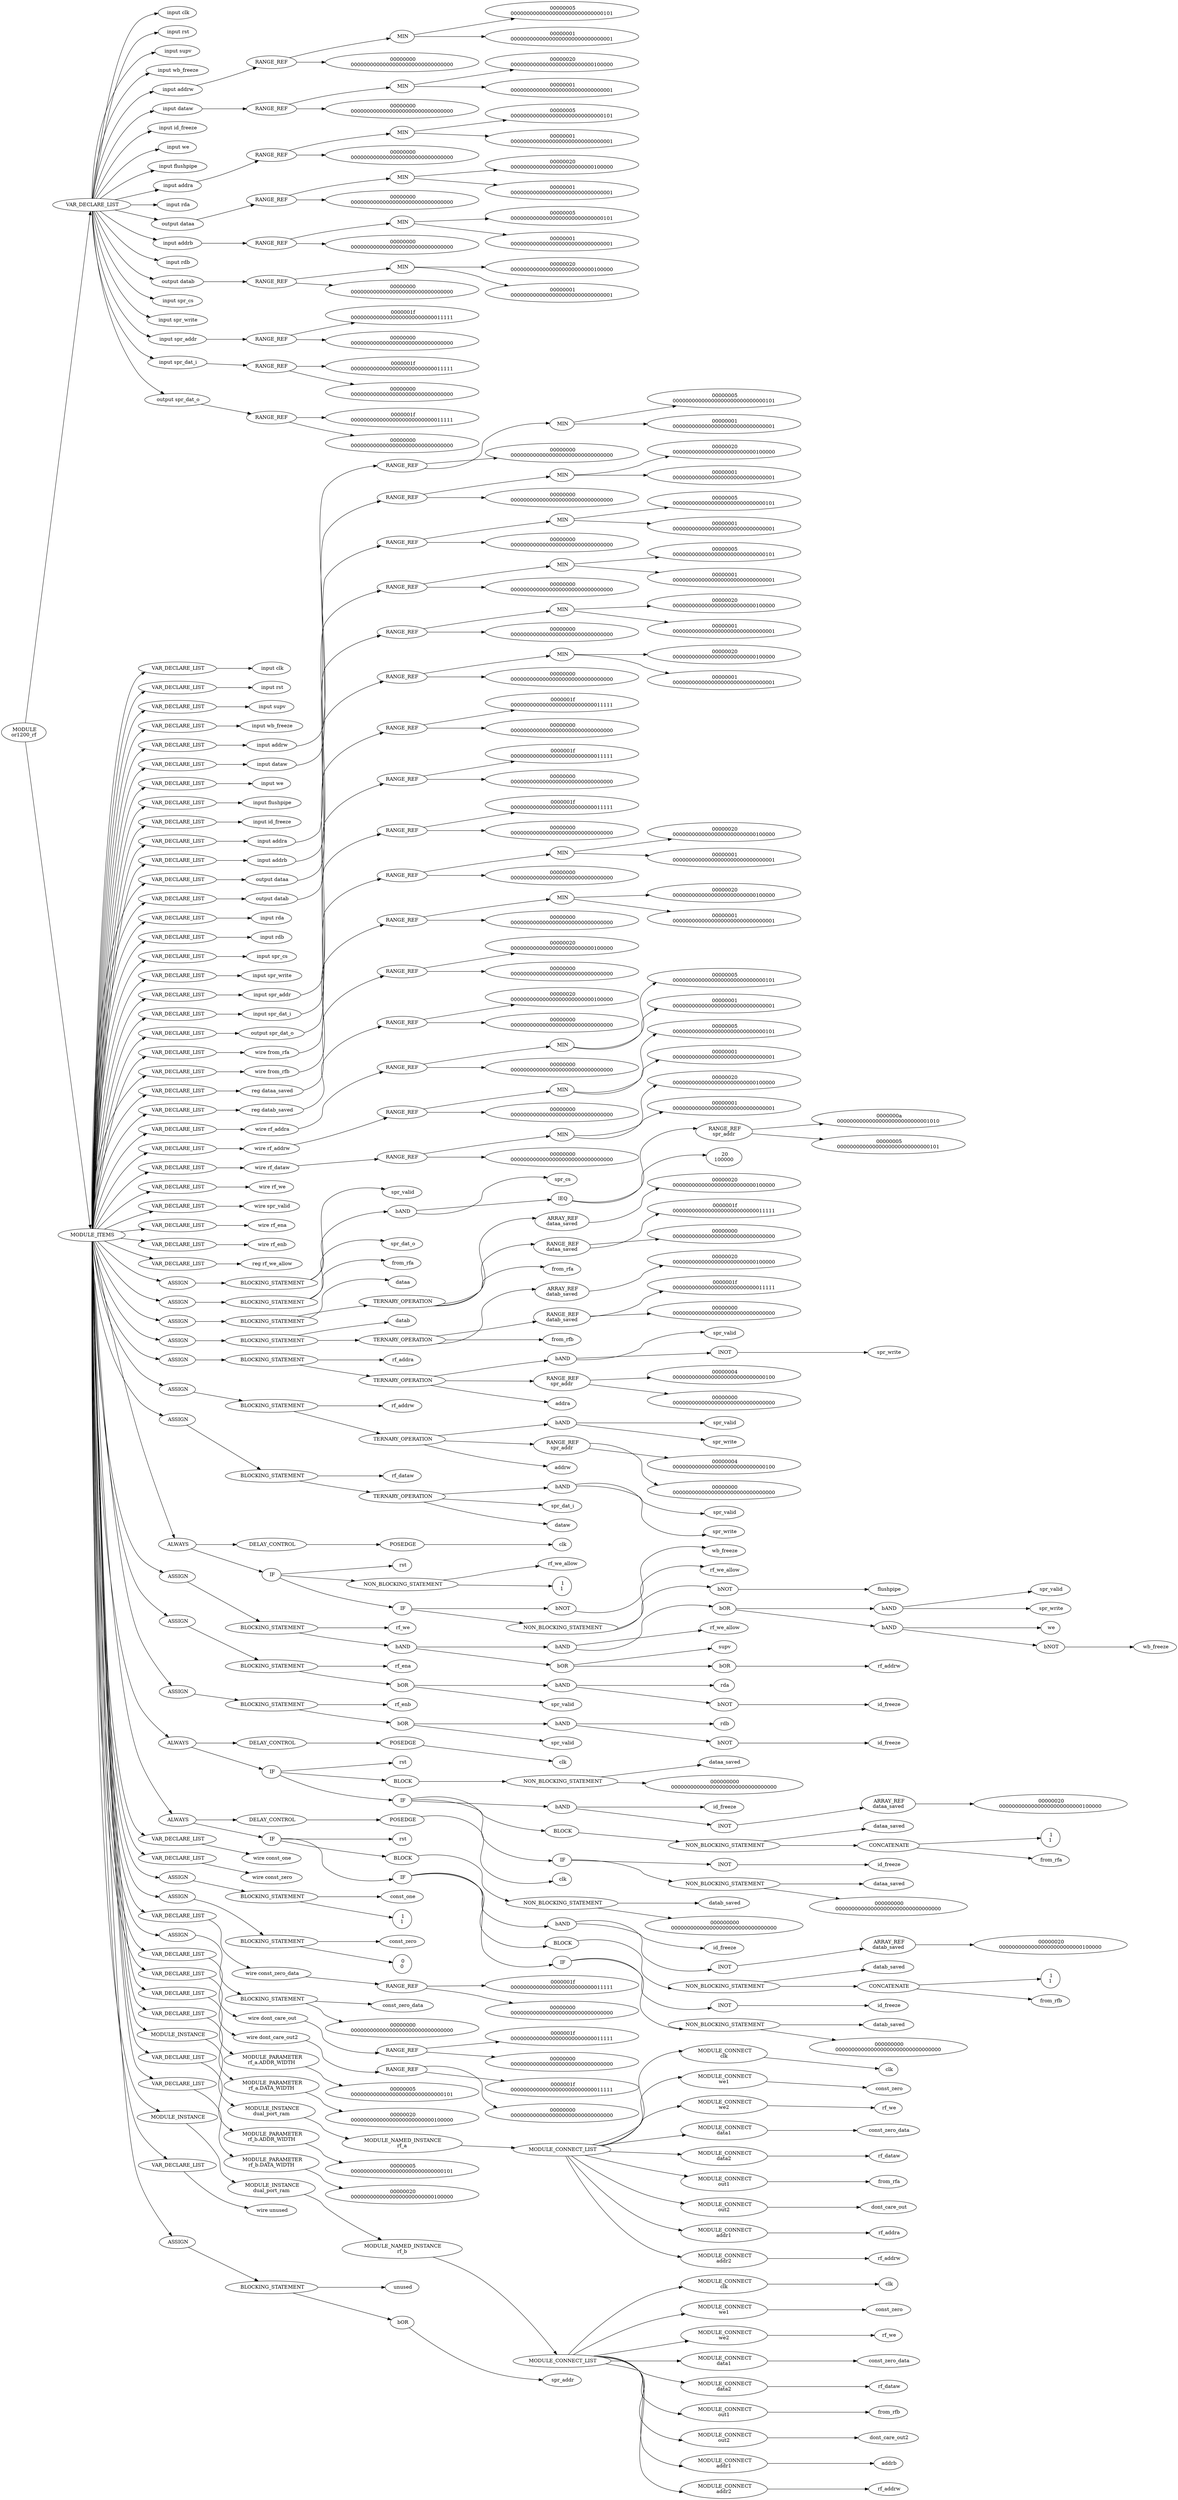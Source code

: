 digraph G {	
rankdir=LR;	
ranksep=.25;
	0 [label=< MODULE<br/>or1200_rf>];
	1 [label=< VAR_DECLARE_LIST>];
	0 -> 1;
	2 [label=< input clk>];
	1 -> 2;
	3 [label=< input rst>];
	1 -> 3;
	4 [label=< input supv>];
	1 -> 4;
	5 [label=< input wb_freeze>];
	1 -> 5;
	6 [label=< input addrw>];
	1 -> 6;
	7 [label=<RANGE_REF>];
	6 -> 7;
	8 [label=< MIN>];
	7 -> 8;
	9 [label=< 00000005<br/>00000000000000000000000000000101>];
	8 -> 9;
	10 [label=< 00000001<br/>00000000000000000000000000000001>];
	8 -> 10;
	11 [label=< 00000000<br/>00000000000000000000000000000000>];
	7 -> 11;
	12 [label=< input dataw>];
	1 -> 12;
	13 [label=<RANGE_REF>];
	12 -> 13;
	14 [label=< MIN>];
	13 -> 14;
	15 [label=< 00000020<br/>00000000000000000000000000100000>];
	14 -> 15;
	16 [label=< 00000001<br/>00000000000000000000000000000001>];
	14 -> 16;
	17 [label=< 00000000<br/>00000000000000000000000000000000>];
	13 -> 17;
	18 [label=< input id_freeze>];
	1 -> 18;
	19 [label=< input we>];
	1 -> 19;
	20 [label=< input flushpipe>];
	1 -> 20;
	21 [label=< input addra>];
	1 -> 21;
	22 [label=<RANGE_REF>];
	21 -> 22;
	23 [label=< MIN>];
	22 -> 23;
	24 [label=< 00000005<br/>00000000000000000000000000000101>];
	23 -> 24;
	25 [label=< 00000001<br/>00000000000000000000000000000001>];
	23 -> 25;
	26 [label=< 00000000<br/>00000000000000000000000000000000>];
	22 -> 26;
	27 [label=< input rda>];
	1 -> 27;
	28 [label=< output dataa>];
	1 -> 28;
	29 [label=<RANGE_REF>];
	28 -> 29;
	30 [label=< MIN>];
	29 -> 30;
	31 [label=< 00000020<br/>00000000000000000000000000100000>];
	30 -> 31;
	32 [label=< 00000001<br/>00000000000000000000000000000001>];
	30 -> 32;
	33 [label=< 00000000<br/>00000000000000000000000000000000>];
	29 -> 33;
	34 [label=< input addrb>];
	1 -> 34;
	35 [label=<RANGE_REF>];
	34 -> 35;
	36 [label=< MIN>];
	35 -> 36;
	37 [label=< 00000005<br/>00000000000000000000000000000101>];
	36 -> 37;
	38 [label=< 00000001<br/>00000000000000000000000000000001>];
	36 -> 38;
	39 [label=< 00000000<br/>00000000000000000000000000000000>];
	35 -> 39;
	40 [label=< input rdb>];
	1 -> 40;
	41 [label=< output datab>];
	1 -> 41;
	42 [label=<RANGE_REF>];
	41 -> 42;
	43 [label=< MIN>];
	42 -> 43;
	44 [label=< 00000020<br/>00000000000000000000000000100000>];
	43 -> 44;
	45 [label=< 00000001<br/>00000000000000000000000000000001>];
	43 -> 45;
	46 [label=< 00000000<br/>00000000000000000000000000000000>];
	42 -> 46;
	47 [label=< input spr_cs>];
	1 -> 47;
	48 [label=< input spr_write>];
	1 -> 48;
	49 [label=< input spr_addr>];
	1 -> 49;
	50 [label=<RANGE_REF>];
	49 -> 50;
	51 [label=< 0000001f<br/>00000000000000000000000000011111>];
	50 -> 51;
	52 [label=< 00000000<br/>00000000000000000000000000000000>];
	50 -> 52;
	53 [label=< input spr_dat_i>];
	1 -> 53;
	54 [label=<RANGE_REF>];
	53 -> 54;
	55 [label=< 0000001f<br/>00000000000000000000000000011111>];
	54 -> 55;
	56 [label=< 00000000<br/>00000000000000000000000000000000>];
	54 -> 56;
	57 [label=< output spr_dat_o>];
	1 -> 57;
	58 [label=<RANGE_REF>];
	57 -> 58;
	59 [label=< 0000001f<br/>00000000000000000000000000011111>];
	58 -> 59;
	60 [label=< 00000000<br/>00000000000000000000000000000000>];
	58 -> 60;
	61 [label=< MODULE_ITEMS>];
	0 -> 61;
	62 [label=< VAR_DECLARE_LIST>];
	61 -> 62;
	63 [label=< input clk>];
	62 -> 63;
	64 [label=< VAR_DECLARE_LIST>];
	61 -> 64;
	65 [label=< input rst>];
	64 -> 65;
	66 [label=< VAR_DECLARE_LIST>];
	61 -> 66;
	67 [label=< input supv>];
	66 -> 67;
	68 [label=< VAR_DECLARE_LIST>];
	61 -> 68;
	69 [label=< input wb_freeze>];
	68 -> 69;
	70 [label=< VAR_DECLARE_LIST>];
	61 -> 70;
	71 [label=< input addrw>];
	70 -> 71;
	72 [label=<RANGE_REF>];
	71 -> 72;
	73 [label=< MIN>];
	72 -> 73;
	74 [label=< 00000005<br/>00000000000000000000000000000101>];
	73 -> 74;
	75 [label=< 00000001<br/>00000000000000000000000000000001>];
	73 -> 75;
	76 [label=< 00000000<br/>00000000000000000000000000000000>];
	72 -> 76;
	77 [label=< VAR_DECLARE_LIST>];
	61 -> 77;
	78 [label=< input dataw>];
	77 -> 78;
	79 [label=<RANGE_REF>];
	78 -> 79;
	80 [label=< MIN>];
	79 -> 80;
	81 [label=< 00000020<br/>00000000000000000000000000100000>];
	80 -> 81;
	82 [label=< 00000001<br/>00000000000000000000000000000001>];
	80 -> 82;
	83 [label=< 00000000<br/>00000000000000000000000000000000>];
	79 -> 83;
	84 [label=< VAR_DECLARE_LIST>];
	61 -> 84;
	85 [label=< input we>];
	84 -> 85;
	86 [label=< VAR_DECLARE_LIST>];
	61 -> 86;
	87 [label=< input flushpipe>];
	86 -> 87;
	88 [label=< VAR_DECLARE_LIST>];
	61 -> 88;
	89 [label=< input id_freeze>];
	88 -> 89;
	90 [label=< VAR_DECLARE_LIST>];
	61 -> 90;
	91 [label=< input addra>];
	90 -> 91;
	92 [label=<RANGE_REF>];
	91 -> 92;
	93 [label=< MIN>];
	92 -> 93;
	94 [label=< 00000005<br/>00000000000000000000000000000101>];
	93 -> 94;
	95 [label=< 00000001<br/>00000000000000000000000000000001>];
	93 -> 95;
	96 [label=< 00000000<br/>00000000000000000000000000000000>];
	92 -> 96;
	97 [label=< VAR_DECLARE_LIST>];
	61 -> 97;
	98 [label=< input addrb>];
	97 -> 98;
	99 [label=<RANGE_REF>];
	98 -> 99;
	100 [label=< MIN>];
	99 -> 100;
	101 [label=< 00000005<br/>00000000000000000000000000000101>];
	100 -> 101;
	102 [label=< 00000001<br/>00000000000000000000000000000001>];
	100 -> 102;
	103 [label=< 00000000<br/>00000000000000000000000000000000>];
	99 -> 103;
	104 [label=< VAR_DECLARE_LIST>];
	61 -> 104;
	105 [label=< output dataa>];
	104 -> 105;
	106 [label=<RANGE_REF>];
	105 -> 106;
	107 [label=< MIN>];
	106 -> 107;
	108 [label=< 00000020<br/>00000000000000000000000000100000>];
	107 -> 108;
	109 [label=< 00000001<br/>00000000000000000000000000000001>];
	107 -> 109;
	110 [label=< 00000000<br/>00000000000000000000000000000000>];
	106 -> 110;
	111 [label=< VAR_DECLARE_LIST>];
	61 -> 111;
	112 [label=< output datab>];
	111 -> 112;
	113 [label=<RANGE_REF>];
	112 -> 113;
	114 [label=< MIN>];
	113 -> 114;
	115 [label=< 00000020<br/>00000000000000000000000000100000>];
	114 -> 115;
	116 [label=< 00000001<br/>00000000000000000000000000000001>];
	114 -> 116;
	117 [label=< 00000000<br/>00000000000000000000000000000000>];
	113 -> 117;
	118 [label=< VAR_DECLARE_LIST>];
	61 -> 118;
	119 [label=< input rda>];
	118 -> 119;
	120 [label=< VAR_DECLARE_LIST>];
	61 -> 120;
	121 [label=< input rdb>];
	120 -> 121;
	122 [label=< VAR_DECLARE_LIST>];
	61 -> 122;
	123 [label=< input spr_cs>];
	122 -> 123;
	124 [label=< VAR_DECLARE_LIST>];
	61 -> 124;
	125 [label=< input spr_write>];
	124 -> 125;
	126 [label=< VAR_DECLARE_LIST>];
	61 -> 126;
	127 [label=< input spr_addr>];
	126 -> 127;
	128 [label=<RANGE_REF>];
	127 -> 128;
	129 [label=< 0000001f<br/>00000000000000000000000000011111>];
	128 -> 129;
	130 [label=< 00000000<br/>00000000000000000000000000000000>];
	128 -> 130;
	131 [label=< VAR_DECLARE_LIST>];
	61 -> 131;
	132 [label=< input spr_dat_i>];
	131 -> 132;
	133 [label=<RANGE_REF>];
	132 -> 133;
	134 [label=< 0000001f<br/>00000000000000000000000000011111>];
	133 -> 134;
	135 [label=< 00000000<br/>00000000000000000000000000000000>];
	133 -> 135;
	136 [label=< VAR_DECLARE_LIST>];
	61 -> 136;
	137 [label=< output spr_dat_o>];
	136 -> 137;
	138 [label=<RANGE_REF>];
	137 -> 138;
	139 [label=< 0000001f<br/>00000000000000000000000000011111>];
	138 -> 139;
	140 [label=< 00000000<br/>00000000000000000000000000000000>];
	138 -> 140;
	141 [label=< VAR_DECLARE_LIST>];
	61 -> 141;
	142 [label=< wire from_rfa>];
	141 -> 142;
	143 [label=<RANGE_REF>];
	142 -> 143;
	144 [label=< MIN>];
	143 -> 144;
	145 [label=< 00000020<br/>00000000000000000000000000100000>];
	144 -> 145;
	146 [label=< 00000001<br/>00000000000000000000000000000001>];
	144 -> 146;
	147 [label=< 00000000<br/>00000000000000000000000000000000>];
	143 -> 147;
	148 [label=< VAR_DECLARE_LIST>];
	61 -> 148;
	149 [label=< wire from_rfb>];
	148 -> 149;
	150 [label=<RANGE_REF>];
	149 -> 150;
	151 [label=< MIN>];
	150 -> 151;
	152 [label=< 00000020<br/>00000000000000000000000000100000>];
	151 -> 152;
	153 [label=< 00000001<br/>00000000000000000000000000000001>];
	151 -> 153;
	154 [label=< 00000000<br/>00000000000000000000000000000000>];
	150 -> 154;
	155 [label=< VAR_DECLARE_LIST>];
	61 -> 155;
	156 [label=< reg dataa_saved>];
	155 -> 156;
	157 [label=<RANGE_REF>];
	156 -> 157;
	158 [label=< 00000020<br/>00000000000000000000000000100000>];
	157 -> 158;
	159 [label=< 00000000<br/>00000000000000000000000000000000>];
	157 -> 159;
	160 [label=< VAR_DECLARE_LIST>];
	61 -> 160;
	161 [label=< reg datab_saved>];
	160 -> 161;
	162 [label=<RANGE_REF>];
	161 -> 162;
	163 [label=< 00000020<br/>00000000000000000000000000100000>];
	162 -> 163;
	164 [label=< 00000000<br/>00000000000000000000000000000000>];
	162 -> 164;
	165 [label=< VAR_DECLARE_LIST>];
	61 -> 165;
	166 [label=< wire rf_addra>];
	165 -> 166;
	167 [label=<RANGE_REF>];
	166 -> 167;
	168 [label=< MIN>];
	167 -> 168;
	169 [label=< 00000005<br/>00000000000000000000000000000101>];
	168 -> 169;
	170 [label=< 00000001<br/>00000000000000000000000000000001>];
	168 -> 170;
	171 [label=< 00000000<br/>00000000000000000000000000000000>];
	167 -> 171;
	172 [label=< VAR_DECLARE_LIST>];
	61 -> 172;
	173 [label=< wire rf_addrw>];
	172 -> 173;
	174 [label=<RANGE_REF>];
	173 -> 174;
	175 [label=< MIN>];
	174 -> 175;
	176 [label=< 00000005<br/>00000000000000000000000000000101>];
	175 -> 176;
	177 [label=< 00000001<br/>00000000000000000000000000000001>];
	175 -> 177;
	178 [label=< 00000000<br/>00000000000000000000000000000000>];
	174 -> 178;
	179 [label=< VAR_DECLARE_LIST>];
	61 -> 179;
	180 [label=< wire rf_dataw>];
	179 -> 180;
	181 [label=<RANGE_REF>];
	180 -> 181;
	182 [label=< MIN>];
	181 -> 182;
	183 [label=< 00000020<br/>00000000000000000000000000100000>];
	182 -> 183;
	184 [label=< 00000001<br/>00000000000000000000000000000001>];
	182 -> 184;
	185 [label=< 00000000<br/>00000000000000000000000000000000>];
	181 -> 185;
	186 [label=< VAR_DECLARE_LIST>];
	61 -> 186;
	187 [label=< wire rf_we>];
	186 -> 187;
	188 [label=< VAR_DECLARE_LIST>];
	61 -> 188;
	189 [label=< wire spr_valid>];
	188 -> 189;
	190 [label=< VAR_DECLARE_LIST>];
	61 -> 190;
	191 [label=< wire rf_ena>];
	190 -> 191;
	192 [label=< VAR_DECLARE_LIST>];
	61 -> 192;
	193 [label=< wire rf_enb>];
	192 -> 193;
	194 [label=< VAR_DECLARE_LIST>];
	61 -> 194;
	195 [label=< reg rf_we_allow>];
	194 -> 195;
	196 [label=< ASSIGN>];
	61 -> 196;
	197 [label=< BLOCKING_STATEMENT>];
	196 -> 197;
	198 [label=< spr_valid>];
	197 -> 198;
	199 [label=< bAND>];
	197 -> 199;
	200 [label=< spr_cs>];
	199 -> 200;
	201 [label=< lEQ>];
	199 -> 201;
	202 [label=< RANGE_REF<br/>spr_addr>];
	201 -> 202;
	203 [label=< 0000000a<br/>00000000000000000000000000001010>];
	202 -> 203;
	204 [label=< 00000005<br/>00000000000000000000000000000101>];
	202 -> 204;
	205 [label=< 20<br/>100000>];
	201 -> 205;
	206 [label=< ASSIGN>];
	61 -> 206;
	207 [label=< BLOCKING_STATEMENT>];
	206 -> 207;
	208 [label=< spr_dat_o>];
	207 -> 208;
	209 [label=< from_rfa>];
	207 -> 209;
	210 [label=< ASSIGN>];
	61 -> 210;
	211 [label=< BLOCKING_STATEMENT>];
	210 -> 211;
	212 [label=< dataa>];
	211 -> 212;
	213 [label=< TERNARY_OPERATION>];
	211 -> 213;
	214 [label=< ARRAY_REF<br/>dataa_saved>];
	213 -> 214;
	215 [label=< 00000020<br/>00000000000000000000000000100000>];
	214 -> 215;
	216 [label=< RANGE_REF<br/>dataa_saved>];
	213 -> 216;
	217 [label=< 0000001f<br/>00000000000000000000000000011111>];
	216 -> 217;
	218 [label=< 00000000<br/>00000000000000000000000000000000>];
	216 -> 218;
	219 [label=< from_rfa>];
	213 -> 219;
	220 [label=< ASSIGN>];
	61 -> 220;
	221 [label=< BLOCKING_STATEMENT>];
	220 -> 221;
	222 [label=< datab>];
	221 -> 222;
	223 [label=< TERNARY_OPERATION>];
	221 -> 223;
	224 [label=< ARRAY_REF<br/>datab_saved>];
	223 -> 224;
	225 [label=< 00000020<br/>00000000000000000000000000100000>];
	224 -> 225;
	226 [label=< RANGE_REF<br/>datab_saved>];
	223 -> 226;
	227 [label=< 0000001f<br/>00000000000000000000000000011111>];
	226 -> 227;
	228 [label=< 00000000<br/>00000000000000000000000000000000>];
	226 -> 228;
	229 [label=< from_rfb>];
	223 -> 229;
	230 [label=< ASSIGN>];
	61 -> 230;
	231 [label=< BLOCKING_STATEMENT>];
	230 -> 231;
	232 [label=< rf_addra>];
	231 -> 232;
	233 [label=< TERNARY_OPERATION>];
	231 -> 233;
	234 [label=< bAND>];
	233 -> 234;
	235 [label=< spr_valid>];
	234 -> 235;
	236 [label=< lNOT>];
	234 -> 236;
	237 [label=< spr_write>];
	236 -> 237;
	238 [label=< RANGE_REF<br/>spr_addr>];
	233 -> 238;
	239 [label=< 00000004<br/>00000000000000000000000000000100>];
	238 -> 239;
	240 [label=< 00000000<br/>00000000000000000000000000000000>];
	238 -> 240;
	241 [label=< addra>];
	233 -> 241;
	242 [label=< ASSIGN>];
	61 -> 242;
	243 [label=< BLOCKING_STATEMENT>];
	242 -> 243;
	244 [label=< rf_addrw>];
	243 -> 244;
	245 [label=< TERNARY_OPERATION>];
	243 -> 245;
	246 [label=< bAND>];
	245 -> 246;
	247 [label=< spr_valid>];
	246 -> 247;
	248 [label=< spr_write>];
	246 -> 248;
	249 [label=< RANGE_REF<br/>spr_addr>];
	245 -> 249;
	250 [label=< 00000004<br/>00000000000000000000000000000100>];
	249 -> 250;
	251 [label=< 00000000<br/>00000000000000000000000000000000>];
	249 -> 251;
	252 [label=< addrw>];
	245 -> 252;
	253 [label=< ASSIGN>];
	61 -> 253;
	254 [label=< BLOCKING_STATEMENT>];
	253 -> 254;
	255 [label=< rf_dataw>];
	254 -> 255;
	256 [label=< TERNARY_OPERATION>];
	254 -> 256;
	257 [label=< bAND>];
	256 -> 257;
	258 [label=< spr_valid>];
	257 -> 258;
	259 [label=< spr_write>];
	257 -> 259;
	260 [label=< spr_dat_i>];
	256 -> 260;
	261 [label=< dataw>];
	256 -> 261;
	262 [label=< ALWAYS>];
	61 -> 262;
	263 [label=< DELAY_CONTROL>];
	262 -> 263;
	264 [label=< POSEDGE>];
	263 -> 264;
	265 [label=< clk>];
	264 -> 265;
	266 [label=< IF>];
	262 -> 266;
	267 [label=< rst>];
	266 -> 267;
	268 [label=< NON_BLOCKING_STATEMENT>];
	266 -> 268;
	269 [label=< rf_we_allow>];
	268 -> 269;
	270 [label=< 1<br/>1>];
	268 -> 270;
	271 [label=< IF>];
	266 -> 271;
	272 [label=< bNOT>];
	271 -> 272;
	273 [label=< wb_freeze>];
	272 -> 273;
	274 [label=< NON_BLOCKING_STATEMENT>];
	271 -> 274;
	275 [label=< rf_we_allow>];
	274 -> 275;
	276 [label=< bNOT>];
	274 -> 276;
	277 [label=< flushpipe>];
	276 -> 277;
	278 [label=< ASSIGN>];
	61 -> 278;
	279 [label=< BLOCKING_STATEMENT>];
	278 -> 279;
	280 [label=< rf_we>];
	279 -> 280;
	281 [label=< bAND>];
	279 -> 281;
	282 [label=< bAND>];
	281 -> 282;
	283 [label=< bOR>];
	282 -> 283;
	284 [label=< bAND>];
	283 -> 284;
	285 [label=< spr_valid>];
	284 -> 285;
	286 [label=< spr_write>];
	284 -> 286;
	287 [label=< bAND>];
	283 -> 287;
	288 [label=< we>];
	287 -> 288;
	289 [label=< bNOT>];
	287 -> 289;
	290 [label=< wb_freeze>];
	289 -> 290;
	291 [label=< rf_we_allow>];
	282 -> 291;
	292 [label=< bOR>];
	281 -> 292;
	293 [label=< supv>];
	292 -> 293;
	294 [label=< bOR>];
	292 -> 294;
	295 [label=< rf_addrw>];
	294 -> 295;
	296 [label=< ASSIGN>];
	61 -> 296;
	297 [label=< BLOCKING_STATEMENT>];
	296 -> 297;
	298 [label=< rf_ena>];
	297 -> 298;
	299 [label=< bOR>];
	297 -> 299;
	300 [label=< bAND>];
	299 -> 300;
	301 [label=< rda>];
	300 -> 301;
	302 [label=< bNOT>];
	300 -> 302;
	303 [label=< id_freeze>];
	302 -> 303;
	304 [label=< spr_valid>];
	299 -> 304;
	305 [label=< ASSIGN>];
	61 -> 305;
	306 [label=< BLOCKING_STATEMENT>];
	305 -> 306;
	307 [label=< rf_enb>];
	306 -> 307;
	308 [label=< bOR>];
	306 -> 308;
	309 [label=< bAND>];
	308 -> 309;
	310 [label=< rdb>];
	309 -> 310;
	311 [label=< bNOT>];
	309 -> 311;
	312 [label=< id_freeze>];
	311 -> 312;
	313 [label=< spr_valid>];
	308 -> 313;
	314 [label=< ALWAYS>];
	61 -> 314;
	315 [label=< DELAY_CONTROL>];
	314 -> 315;
	316 [label=< POSEDGE>];
	315 -> 316;
	317 [label=< clk>];
	316 -> 317;
	318 [label=< IF>];
	314 -> 318;
	319 [label=< rst>];
	318 -> 319;
	320 [label=< BLOCK>];
	318 -> 320;
	321 [label=< NON_BLOCKING_STATEMENT>];
	320 -> 321;
	322 [label=< dataa_saved>];
	321 -> 322;
	323 [label=< 000000000<br/>000000000000000000000000000000000>];
	321 -> 323;
	324 [label=< IF>];
	318 -> 324;
	325 [label=< bAND>];
	324 -> 325;
	326 [label=< id_freeze>];
	325 -> 326;
	327 [label=< lNOT>];
	325 -> 327;
	328 [label=< ARRAY_REF<br/>dataa_saved>];
	327 -> 328;
	329 [label=< 00000020<br/>00000000000000000000000000100000>];
	328 -> 329;
	330 [label=< BLOCK>];
	324 -> 330;
	331 [label=< NON_BLOCKING_STATEMENT>];
	330 -> 331;
	332 [label=< dataa_saved>];
	331 -> 332;
	333 [label=< CONCATENATE>];
	331 -> 333;
	334 [label=< 1<br/>1>];
	333 -> 334;
	335 [label=< from_rfa>];
	333 -> 335;
	336 [label=< IF>];
	324 -> 336;
	337 [label=< lNOT>];
	336 -> 337;
	338 [label=< id_freeze>];
	337 -> 338;
	339 [label=< NON_BLOCKING_STATEMENT>];
	336 -> 339;
	340 [label=< dataa_saved>];
	339 -> 340;
	341 [label=< 000000000<br/>000000000000000000000000000000000>];
	339 -> 341;
	342 [label=< ALWAYS>];
	61 -> 342;
	343 [label=< DELAY_CONTROL>];
	342 -> 343;
	344 [label=< POSEDGE>];
	343 -> 344;
	345 [label=< clk>];
	344 -> 345;
	346 [label=< IF>];
	342 -> 346;
	347 [label=< rst>];
	346 -> 347;
	348 [label=< BLOCK>];
	346 -> 348;
	349 [label=< NON_BLOCKING_STATEMENT>];
	348 -> 349;
	350 [label=< datab_saved>];
	349 -> 350;
	351 [label=< 000000000<br/>000000000000000000000000000000000>];
	349 -> 351;
	352 [label=< IF>];
	346 -> 352;
	353 [label=< bAND>];
	352 -> 353;
	354 [label=< id_freeze>];
	353 -> 354;
	355 [label=< lNOT>];
	353 -> 355;
	356 [label=< ARRAY_REF<br/>datab_saved>];
	355 -> 356;
	357 [label=< 00000020<br/>00000000000000000000000000100000>];
	356 -> 357;
	358 [label=< BLOCK>];
	352 -> 358;
	359 [label=< NON_BLOCKING_STATEMENT>];
	358 -> 359;
	360 [label=< datab_saved>];
	359 -> 360;
	361 [label=< CONCATENATE>];
	359 -> 361;
	362 [label=< 1<br/>1>];
	361 -> 362;
	363 [label=< from_rfb>];
	361 -> 363;
	364 [label=< IF>];
	352 -> 364;
	365 [label=< lNOT>];
	364 -> 365;
	366 [label=< id_freeze>];
	365 -> 366;
	367 [label=< NON_BLOCKING_STATEMENT>];
	364 -> 367;
	368 [label=< datab_saved>];
	367 -> 368;
	369 [label=< 000000000<br/>000000000000000000000000000000000>];
	367 -> 369;
	370 [label=< VAR_DECLARE_LIST>];
	61 -> 370;
	371 [label=< wire const_one>];
	370 -> 371;
	372 [label=< VAR_DECLARE_LIST>];
	61 -> 372;
	373 [label=< wire const_zero>];
	372 -> 373;
	374 [label=< ASSIGN>];
	61 -> 374;
	375 [label=< BLOCKING_STATEMENT>];
	374 -> 375;
	376 [label=< const_one>];
	375 -> 376;
	377 [label=< 1<br/>1>];
	375 -> 377;
	378 [label=< ASSIGN>];
	61 -> 378;
	379 [label=< BLOCKING_STATEMENT>];
	378 -> 379;
	380 [label=< const_zero>];
	379 -> 380;
	381 [label=< 0<br/>0>];
	379 -> 381;
	382 [label=< VAR_DECLARE_LIST>];
	61 -> 382;
	383 [label=< wire const_zero_data>];
	382 -> 383;
	384 [label=<RANGE_REF>];
	383 -> 384;
	385 [label=< 0000001f<br/>00000000000000000000000000011111>];
	384 -> 385;
	386 [label=< 00000000<br/>00000000000000000000000000000000>];
	384 -> 386;
	387 [label=< ASSIGN>];
	61 -> 387;
	388 [label=< BLOCKING_STATEMENT>];
	387 -> 388;
	389 [label=< const_zero_data>];
	388 -> 389;
	390 [label=< 00000000<br/>00000000000000000000000000000000>];
	388 -> 390;
	391 [label=< VAR_DECLARE_LIST>];
	61 -> 391;
	392 [label=< wire dont_care_out>];
	391 -> 392;
	393 [label=<RANGE_REF>];
	392 -> 393;
	394 [label=< 0000001f<br/>00000000000000000000000000011111>];
	393 -> 394;
	395 [label=< 00000000<br/>00000000000000000000000000000000>];
	393 -> 395;
	396 [label=< VAR_DECLARE_LIST>];
	61 -> 396;
	397 [label=< wire dont_care_out2>];
	396 -> 397;
	398 [label=<RANGE_REF>];
	397 -> 398;
	399 [label=< 0000001f<br/>00000000000000000000000000011111>];
	398 -> 399;
	400 [label=< 00000000<br/>00000000000000000000000000000000>];
	398 -> 400;
	401 [label=< VAR_DECLARE_LIST>];
	61 -> 401;
	402 [label=< MODULE_PARAMETER<br/>rf_a.ADDR_WIDTH>];
	401 -> 402;
	403 [label=< 00000005<br/>00000000000000000000000000000101>];
	402 -> 403;
	404 [label=< VAR_DECLARE_LIST>];
	61 -> 404;
	405 [label=< MODULE_PARAMETER<br/>rf_a.DATA_WIDTH>];
	404 -> 405;
	406 [label=< 00000020<br/>00000000000000000000000000100000>];
	405 -> 406;
	407 [label=< MODULE_INSTANCE>];
	61 -> 407;
	408 [label=< MODULE_INSTANCE<br/>dual_port_ram>];
	407 -> 408;
	409 [label=< MODULE_NAMED_INSTANCE<br/>rf_a>];
	408 -> 409;
	410 [label=< MODULE_CONNECT_LIST>];
	409 -> 410;
	411 [label=< MODULE_CONNECT<br/>clk>];
	410 -> 411;
	412 [label=< clk>];
	411 -> 412;
	413 [label=< MODULE_CONNECT<br/>we1>];
	410 -> 413;
	414 [label=< const_zero>];
	413 -> 414;
	415 [label=< MODULE_CONNECT<br/>we2>];
	410 -> 415;
	416 [label=< rf_we>];
	415 -> 416;
	417 [label=< MODULE_CONNECT<br/>data1>];
	410 -> 417;
	418 [label=< const_zero_data>];
	417 -> 418;
	419 [label=< MODULE_CONNECT<br/>data2>];
	410 -> 419;
	420 [label=< rf_dataw>];
	419 -> 420;
	421 [label=< MODULE_CONNECT<br/>out1>];
	410 -> 421;
	422 [label=< from_rfa>];
	421 -> 422;
	423 [label=< MODULE_CONNECT<br/>out2>];
	410 -> 423;
	424 [label=< dont_care_out>];
	423 -> 424;
	425 [label=< MODULE_CONNECT<br/>addr1>];
	410 -> 425;
	426 [label=< rf_addra>];
	425 -> 426;
	427 [label=< MODULE_CONNECT<br/>addr2>];
	410 -> 427;
	428 [label=< rf_addrw>];
	427 -> 428;
	429 [label=< VAR_DECLARE_LIST>];
	61 -> 429;
	430 [label=< MODULE_PARAMETER<br/>rf_b.ADDR_WIDTH>];
	429 -> 430;
	431 [label=< 00000005<br/>00000000000000000000000000000101>];
	430 -> 431;
	432 [label=< VAR_DECLARE_LIST>];
	61 -> 432;
	433 [label=< MODULE_PARAMETER<br/>rf_b.DATA_WIDTH>];
	432 -> 433;
	434 [label=< 00000020<br/>00000000000000000000000000100000>];
	433 -> 434;
	435 [label=< MODULE_INSTANCE>];
	61 -> 435;
	436 [label=< MODULE_INSTANCE<br/>dual_port_ram>];
	435 -> 436;
	437 [label=< MODULE_NAMED_INSTANCE<br/>rf_b>];
	436 -> 437;
	438 [label=< MODULE_CONNECT_LIST>];
	437 -> 438;
	439 [label=< MODULE_CONNECT<br/>clk>];
	438 -> 439;
	440 [label=< clk>];
	439 -> 440;
	441 [label=< MODULE_CONNECT<br/>we1>];
	438 -> 441;
	442 [label=< const_zero>];
	441 -> 442;
	443 [label=< MODULE_CONNECT<br/>we2>];
	438 -> 443;
	444 [label=< rf_we>];
	443 -> 444;
	445 [label=< MODULE_CONNECT<br/>data1>];
	438 -> 445;
	446 [label=< const_zero_data>];
	445 -> 446;
	447 [label=< MODULE_CONNECT<br/>data2>];
	438 -> 447;
	448 [label=< rf_dataw>];
	447 -> 448;
	449 [label=< MODULE_CONNECT<br/>out1>];
	438 -> 449;
	450 [label=< from_rfb>];
	449 -> 450;
	451 [label=< MODULE_CONNECT<br/>out2>];
	438 -> 451;
	452 [label=< dont_care_out2>];
	451 -> 452;
	453 [label=< MODULE_CONNECT<br/>addr1>];
	438 -> 453;
	454 [label=< addrb>];
	453 -> 454;
	455 [label=< MODULE_CONNECT<br/>addr2>];
	438 -> 455;
	456 [label=< rf_addrw>];
	455 -> 456;
	457 [label=< VAR_DECLARE_LIST>];
	61 -> 457;
	458 [label=< wire unused>];
	457 -> 458;
	459 [label=< ASSIGN>];
	61 -> 459;
	460 [label=< BLOCKING_STATEMENT>];
	459 -> 460;
	461 [label=< unused>];
	460 -> 461;
	462 [label=< bOR>];
	460 -> 462;
	463 [label=< spr_addr>];
	462 -> 463;
}
